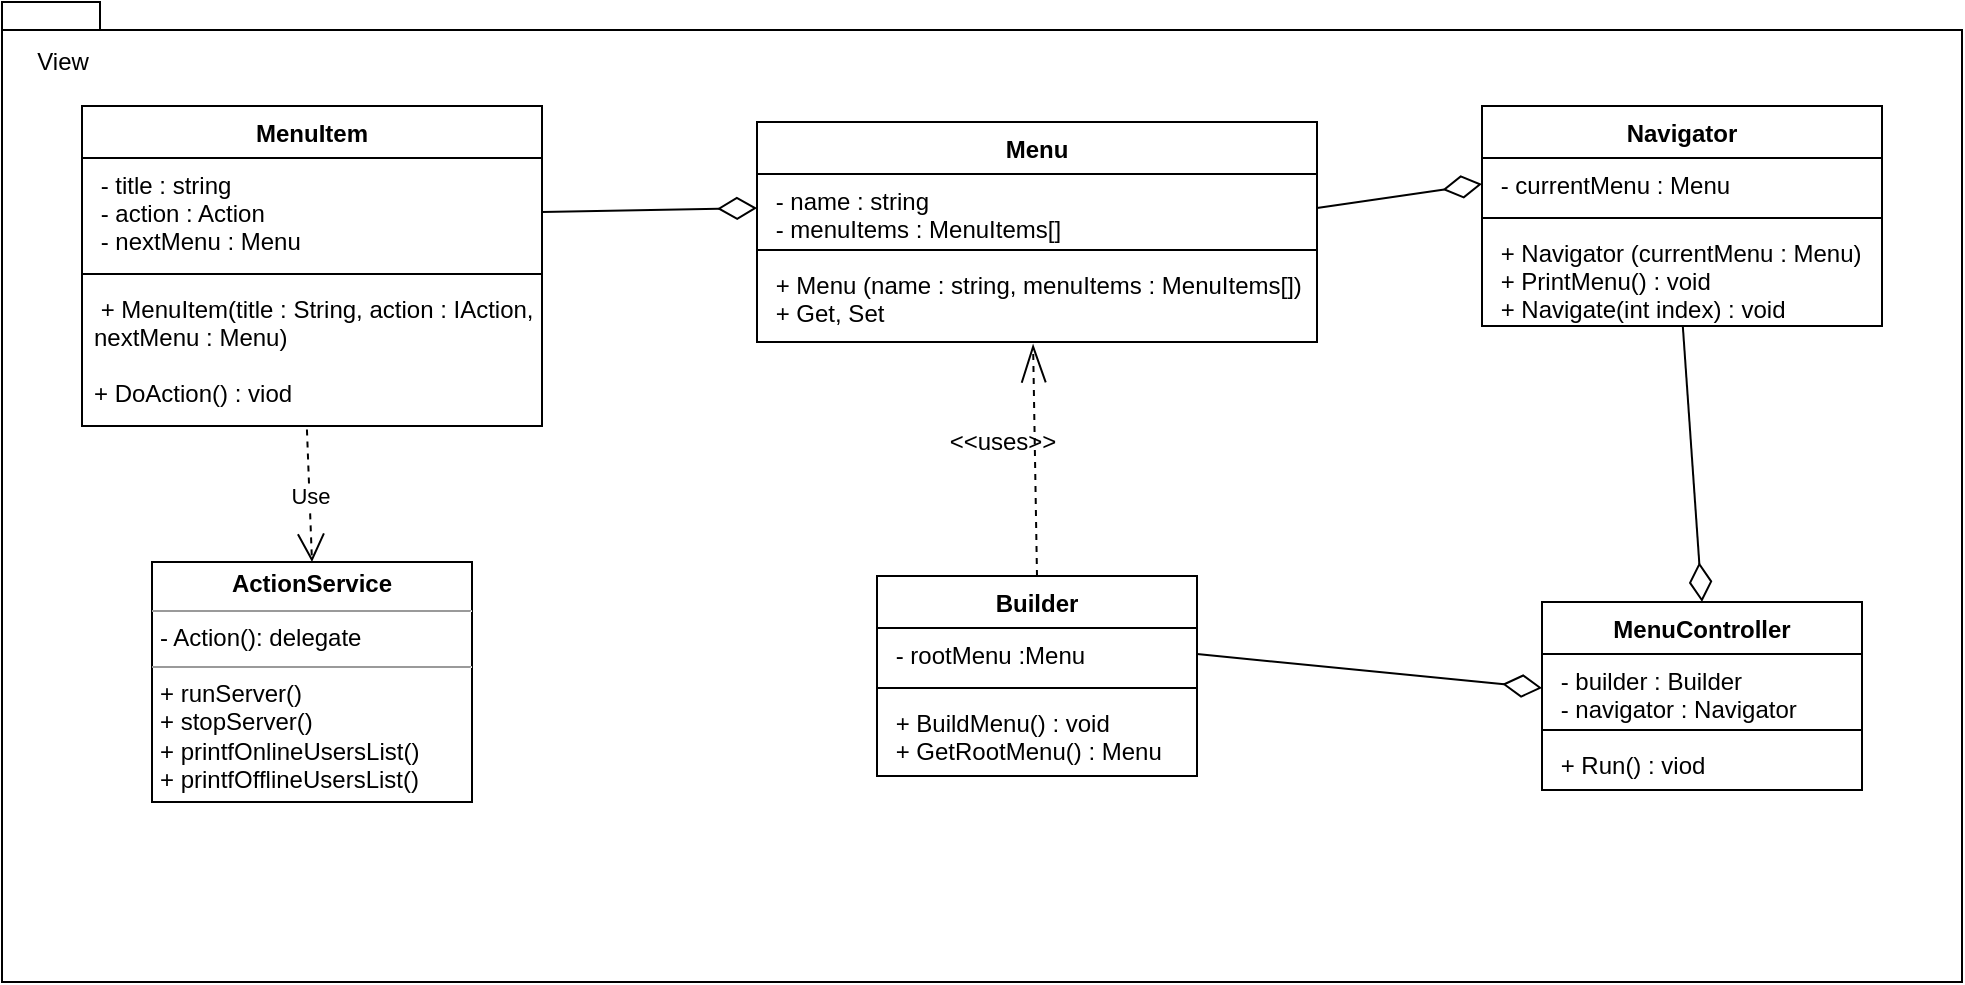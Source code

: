 <mxfile version="12.6.5" type="device"><diagram id="vRWkIdEh4kIyoJASDsd9" name="Page-1"><mxGraphModel dx="1883" dy="880" grid="1" gridSize="10" guides="1" tooltips="1" connect="1" arrows="1" fold="1" page="0" pageScale="1" pageWidth="827" pageHeight="1169" math="0" shadow="0"><root><mxCell id="0"/><mxCell id="1" parent="0"/><mxCell id="QaV6_yEySs1gALM3J9zf-2" value="" style="group" vertex="1" connectable="0" parent="1"><mxGeometry x="-240" y="70" width="980" height="490" as="geometry"/></mxCell><mxCell id="N-mSzL4lwWTeJkhQia9m-2" value="" style="shape=folder;fontStyle=1;spacingTop=10;tabWidth=40;tabHeight=14;tabPosition=left;html=1;" parent="QaV6_yEySs1gALM3J9zf-2" vertex="1"><mxGeometry width="980" height="490" as="geometry"/></mxCell><mxCell id="N-mSzL4lwWTeJkhQia9m-38" value="View" style="text;html=1;align=center;verticalAlign=middle;resizable=0;points=[];autosize=1;" parent="QaV6_yEySs1gALM3J9zf-2" vertex="1"><mxGeometry x="10" y="20" width="40" height="20" as="geometry"/></mxCell><mxCell id="QaV6_yEySs1gALM3J9zf-1" value="&lt;p style=&quot;margin: 0px ; margin-top: 4px ; text-align: center&quot;&gt;&lt;b&gt;ActionService&lt;/b&gt;&lt;/p&gt;&lt;hr size=&quot;1&quot;&gt;&lt;p style=&quot;margin: 0px ; margin-left: 4px&quot;&gt;- Action(): delegate&lt;/p&gt;&lt;hr size=&quot;1&quot;&gt;&lt;p style=&quot;margin: 0px ; margin-left: 4px&quot;&gt;+ runServer()&lt;/p&gt;&lt;p style=&quot;margin: 0px ; margin-left: 4px&quot;&gt;+ stopServer()&lt;/p&gt;&lt;p style=&quot;margin: 0px ; margin-left: 4px&quot;&gt;+ printfOnlineUsersList()&lt;/p&gt;&lt;p style=&quot;margin: 0px ; margin-left: 4px&quot;&gt;+ printfOfflineUsersList()&lt;/p&gt;" style="verticalAlign=top;align=left;overflow=fill;fontSize=12;fontFamily=Helvetica;html=1;" vertex="1" parent="QaV6_yEySs1gALM3J9zf-2"><mxGeometry x="75" y="280" width="160" height="120" as="geometry"/></mxCell><mxCell id="N-mSzL4lwWTeJkhQia9m-3" value="Navigator" style="swimlane;fontStyle=1;align=center;verticalAlign=top;childLayout=stackLayout;horizontal=1;startSize=26;horizontalStack=0;resizeParent=1;resizeParentMax=0;resizeLast=0;collapsible=1;marginBottom=0;" parent="1" vertex="1"><mxGeometry x="500" y="122" width="200" height="110" as="geometry"/></mxCell><mxCell id="N-mSzL4lwWTeJkhQia9m-4" value=" - currentMenu : Menu" style="text;strokeColor=none;fillColor=none;align=left;verticalAlign=top;spacingLeft=4;spacingRight=4;overflow=hidden;rotatable=0;points=[[0,0.5],[1,0.5]];portConstraint=eastwest;" parent="N-mSzL4lwWTeJkhQia9m-3" vertex="1"><mxGeometry y="26" width="200" height="26" as="geometry"/></mxCell><mxCell id="N-mSzL4lwWTeJkhQia9m-5" value="" style="line;strokeWidth=1;fillColor=none;align=left;verticalAlign=middle;spacingTop=-1;spacingLeft=3;spacingRight=3;rotatable=0;labelPosition=right;points=[];portConstraint=eastwest;" parent="N-mSzL4lwWTeJkhQia9m-3" vertex="1"><mxGeometry y="52" width="200" height="8" as="geometry"/></mxCell><mxCell id="N-mSzL4lwWTeJkhQia9m-6" value=" + Navigator (currentMenu : Menu)&#10; + PrintMenu() : void &#10; + Navigate(int index) : void&#10;" style="text;strokeColor=none;fillColor=none;align=left;verticalAlign=top;spacingLeft=4;spacingRight=4;overflow=hidden;rotatable=0;points=[[0,0.5],[1,0.5]];portConstraint=eastwest;" parent="N-mSzL4lwWTeJkhQia9m-3" vertex="1"><mxGeometry y="60" width="200" height="50" as="geometry"/></mxCell><mxCell id="N-mSzL4lwWTeJkhQia9m-7" value="MenuController" style="swimlane;fontStyle=1;align=center;verticalAlign=top;childLayout=stackLayout;horizontal=1;startSize=26;horizontalStack=0;resizeParent=1;resizeParentMax=0;resizeLast=0;collapsible=1;marginBottom=0;" parent="1" vertex="1"><mxGeometry x="530" y="370" width="160" height="94" as="geometry"/></mxCell><mxCell id="N-mSzL4lwWTeJkhQia9m-8" value=" - builder : Builder&#10; - navigator : Navigator&#10;" style="text;strokeColor=none;fillColor=none;align=left;verticalAlign=top;spacingLeft=4;spacingRight=4;overflow=hidden;rotatable=0;points=[[0,0.5],[1,0.5]];portConstraint=eastwest;" parent="N-mSzL4lwWTeJkhQia9m-7" vertex="1"><mxGeometry y="26" width="160" height="34" as="geometry"/></mxCell><mxCell id="N-mSzL4lwWTeJkhQia9m-9" value="" style="line;strokeWidth=1;fillColor=none;align=left;verticalAlign=middle;spacingTop=-1;spacingLeft=3;spacingRight=3;rotatable=0;labelPosition=right;points=[];portConstraint=eastwest;" parent="N-mSzL4lwWTeJkhQia9m-7" vertex="1"><mxGeometry y="60" width="160" height="8" as="geometry"/></mxCell><mxCell id="N-mSzL4lwWTeJkhQia9m-10" value=" + Run() : viod" style="text;strokeColor=none;fillColor=none;align=left;verticalAlign=top;spacingLeft=4;spacingRight=4;overflow=hidden;rotatable=0;points=[[0,0.5],[1,0.5]];portConstraint=eastwest;" parent="N-mSzL4lwWTeJkhQia9m-7" vertex="1"><mxGeometry y="68" width="160" height="26" as="geometry"/></mxCell><mxCell id="N-mSzL4lwWTeJkhQia9m-11" value="" style="endArrow=diamondThin;html=1;entryX=0.5;entryY=0;entryDx=0;entryDy=0;endFill=0;strokeWidth=1;startSize=12;endSize=17;exitX=0.502;exitY=1;exitDx=0;exitDy=0;exitPerimeter=0;" parent="1" source="N-mSzL4lwWTeJkhQia9m-6" target="N-mSzL4lwWTeJkhQia9m-7" edge="1"><mxGeometry width="50" height="50" relative="1" as="geometry"><mxPoint x="555" y="230" as="sourcePoint"/><mxPoint x="400" y="270" as="targetPoint"/></mxGeometry></mxCell><mxCell id="N-mSzL4lwWTeJkhQia9m-12" value="Menu" style="swimlane;fontStyle=1;align=center;verticalAlign=top;childLayout=stackLayout;horizontal=1;startSize=26;horizontalStack=0;resizeParent=1;resizeParentMax=0;resizeLast=0;collapsible=1;marginBottom=0;" parent="1" vertex="1"><mxGeometry x="137.5" y="130" width="280" height="110" as="geometry"/></mxCell><mxCell id="N-mSzL4lwWTeJkhQia9m-13" value=" - name : string&#10; - menuItems : MenuItems[]&#10;" style="text;strokeColor=none;fillColor=none;align=left;verticalAlign=top;spacingLeft=4;spacingRight=4;overflow=hidden;rotatable=0;points=[[0,0.5],[1,0.5]];portConstraint=eastwest;" parent="N-mSzL4lwWTeJkhQia9m-12" vertex="1"><mxGeometry y="26" width="280" height="34" as="geometry"/></mxCell><mxCell id="N-mSzL4lwWTeJkhQia9m-14" value="" style="line;strokeWidth=1;fillColor=none;align=left;verticalAlign=middle;spacingTop=-1;spacingLeft=3;spacingRight=3;rotatable=0;labelPosition=right;points=[];portConstraint=eastwest;" parent="N-mSzL4lwWTeJkhQia9m-12" vertex="1"><mxGeometry y="60" width="280" height="8" as="geometry"/></mxCell><mxCell id="N-mSzL4lwWTeJkhQia9m-15" value=" + Menu (name : string, menuItems : MenuItems[])&#10; + Get, Set" style="text;strokeColor=none;fillColor=none;align=left;verticalAlign=top;spacingLeft=4;spacingRight=4;overflow=hidden;rotatable=0;points=[[0,0.5],[1,0.5]];portConstraint=eastwest;" parent="N-mSzL4lwWTeJkhQia9m-12" vertex="1"><mxGeometry y="68" width="280" height="42" as="geometry"/></mxCell><mxCell id="N-mSzL4lwWTeJkhQia9m-16" value="" style="endArrow=diamondThin;html=1;entryX=0;entryY=0.5;entryDx=0;entryDy=0;endFill=0;strokeWidth=1;startSize=12;endSize=17;exitX=1;exitY=0.5;exitDx=0;exitDy=0;" parent="1" source="N-mSzL4lwWTeJkhQia9m-13" target="N-mSzL4lwWTeJkhQia9m-4" edge="1"><mxGeometry width="50" height="50" relative="1" as="geometry"><mxPoint x="555" y="230" as="sourcePoint"/><mxPoint x="555" y="360" as="targetPoint"/><Array as="points"/></mxGeometry></mxCell><mxCell id="N-mSzL4lwWTeJkhQia9m-17" value="Builder" style="swimlane;fontStyle=1;align=center;verticalAlign=top;childLayout=stackLayout;horizontal=1;startSize=26;horizontalStack=0;resizeParent=1;resizeParentMax=0;resizeLast=0;collapsible=1;marginBottom=0;" parent="1" vertex="1"><mxGeometry x="197.5" y="357" width="160" height="100" as="geometry"/></mxCell><mxCell id="N-mSzL4lwWTeJkhQia9m-18" value=" - rootMenu :Menu" style="text;strokeColor=none;fillColor=none;align=left;verticalAlign=top;spacingLeft=4;spacingRight=4;overflow=hidden;rotatable=0;points=[[0,0.5],[1,0.5]];portConstraint=eastwest;" parent="N-mSzL4lwWTeJkhQia9m-17" vertex="1"><mxGeometry y="26" width="160" height="26" as="geometry"/></mxCell><mxCell id="N-mSzL4lwWTeJkhQia9m-19" value="" style="line;strokeWidth=1;fillColor=none;align=left;verticalAlign=middle;spacingTop=-1;spacingLeft=3;spacingRight=3;rotatable=0;labelPosition=right;points=[];portConstraint=eastwest;" parent="N-mSzL4lwWTeJkhQia9m-17" vertex="1"><mxGeometry y="52" width="160" height="8" as="geometry"/></mxCell><mxCell id="N-mSzL4lwWTeJkhQia9m-20" value=" + BuildMenu() : void&#10; + GetRootMenu() : Menu&#10;" style="text;strokeColor=none;fillColor=none;align=left;verticalAlign=top;spacingLeft=4;spacingRight=4;overflow=hidden;rotatable=0;points=[[0,0.5],[1,0.5]];portConstraint=eastwest;" parent="N-mSzL4lwWTeJkhQia9m-17" vertex="1"><mxGeometry y="60" width="160" height="40" as="geometry"/></mxCell><mxCell id="N-mSzL4lwWTeJkhQia9m-21" value="" style="endArrow=openThin;html=1;strokeWidth=1;entryX=0.493;entryY=1.028;entryDx=0;entryDy=0;entryPerimeter=0;exitX=0.5;exitY=0;exitDx=0;exitDy=0;endFill=0;dashed=1;endSize=17;" parent="1" source="N-mSzL4lwWTeJkhQia9m-17" target="N-mSzL4lwWTeJkhQia9m-15" edge="1"><mxGeometry width="50" height="50" relative="1" as="geometry"><mxPoint x="230" y="440" as="sourcePoint"/><mxPoint x="280" y="390" as="targetPoint"/></mxGeometry></mxCell><mxCell id="N-mSzL4lwWTeJkhQia9m-22" value="&amp;lt;&amp;lt;uses&amp;gt;&amp;gt;" style="text;html=1;align=center;verticalAlign=middle;resizable=0;points=[];autosize=1;" parent="1" vertex="1"><mxGeometry x="225" y="280" width="70" height="20" as="geometry"/></mxCell><mxCell id="N-mSzL4lwWTeJkhQia9m-25" value="" style="endArrow=diamondThin;html=1;endFill=0;strokeWidth=1;startSize=12;endSize=17;exitX=1;exitY=0.5;exitDx=0;exitDy=0;entryX=0;entryY=0.5;entryDx=0;entryDy=0;" parent="1" source="N-mSzL4lwWTeJkhQia9m-18" target="N-mSzL4lwWTeJkhQia9m-8" edge="1"><mxGeometry width="50" height="50" relative="1" as="geometry"><mxPoint x="390" y="384" as="sourcePoint"/><mxPoint x="440" y="380" as="targetPoint"/><Array as="points"/></mxGeometry></mxCell><mxCell id="N-mSzL4lwWTeJkhQia9m-26" value="MenuItem" style="swimlane;fontStyle=1;align=center;verticalAlign=top;childLayout=stackLayout;horizontal=1;startSize=26;horizontalStack=0;resizeParent=1;resizeParentMax=0;resizeLast=0;collapsible=1;marginBottom=0;" parent="1" vertex="1"><mxGeometry x="-200" y="122" width="230" height="160" as="geometry"/></mxCell><mxCell id="N-mSzL4lwWTeJkhQia9m-27" value=" - title : string&#10; - action : Action&#10; - nextMenu : Menu&#10;" style="text;strokeColor=none;fillColor=none;align=left;verticalAlign=top;spacingLeft=4;spacingRight=4;overflow=hidden;rotatable=0;points=[[0,0.5],[1,0.5]];portConstraint=eastwest;" parent="N-mSzL4lwWTeJkhQia9m-26" vertex="1"><mxGeometry y="26" width="230" height="54" as="geometry"/></mxCell><mxCell id="N-mSzL4lwWTeJkhQia9m-28" value="" style="line;strokeWidth=1;fillColor=none;align=left;verticalAlign=middle;spacingTop=-1;spacingLeft=3;spacingRight=3;rotatable=0;labelPosition=right;points=[];portConstraint=eastwest;" parent="N-mSzL4lwWTeJkhQia9m-26" vertex="1"><mxGeometry y="80" width="230" height="8" as="geometry"/></mxCell><mxCell id="N-mSzL4lwWTeJkhQia9m-29" value=" + MenuItem(title : String, action : IAction, &#10;nextMenu : Menu) &#10;&#10;+ DoAction() : viod" style="text;strokeColor=none;fillColor=none;align=left;verticalAlign=top;spacingLeft=4;spacingRight=4;overflow=hidden;rotatable=0;points=[[0,0.5],[1,0.5]];portConstraint=eastwest;" parent="N-mSzL4lwWTeJkhQia9m-26" vertex="1"><mxGeometry y="88" width="230" height="72" as="geometry"/></mxCell><mxCell id="N-mSzL4lwWTeJkhQia9m-30" value="" style="endArrow=diamondThin;html=1;entryX=0;entryY=0.5;entryDx=0;entryDy=0;endFill=0;strokeWidth=1;startSize=12;endSize=17;exitX=1;exitY=0.5;exitDx=0;exitDy=0;" parent="1" source="N-mSzL4lwWTeJkhQia9m-27" target="N-mSzL4lwWTeJkhQia9m-13" edge="1"><mxGeometry width="50" height="50" relative="1" as="geometry"><mxPoint x="400" y="175" as="sourcePoint"/><mxPoint x="450" y="171" as="targetPoint"/><Array as="points"/></mxGeometry></mxCell><mxCell id="QaV6_yEySs1gALM3J9zf-3" value="Use" style="endArrow=open;endSize=12;dashed=1;html=1;entryX=0.5;entryY=0;entryDx=0;entryDy=0;exitX=0.489;exitY=1.024;exitDx=0;exitDy=0;exitPerimeter=0;" edge="1" parent="1" source="N-mSzL4lwWTeJkhQia9m-29" target="QaV6_yEySs1gALM3J9zf-1"><mxGeometry width="160" relative="1" as="geometry"><mxPoint x="-350" y="310" as="sourcePoint"/><mxPoint x="-190" y="310" as="targetPoint"/></mxGeometry></mxCell></root></mxGraphModel></diagram></mxfile>